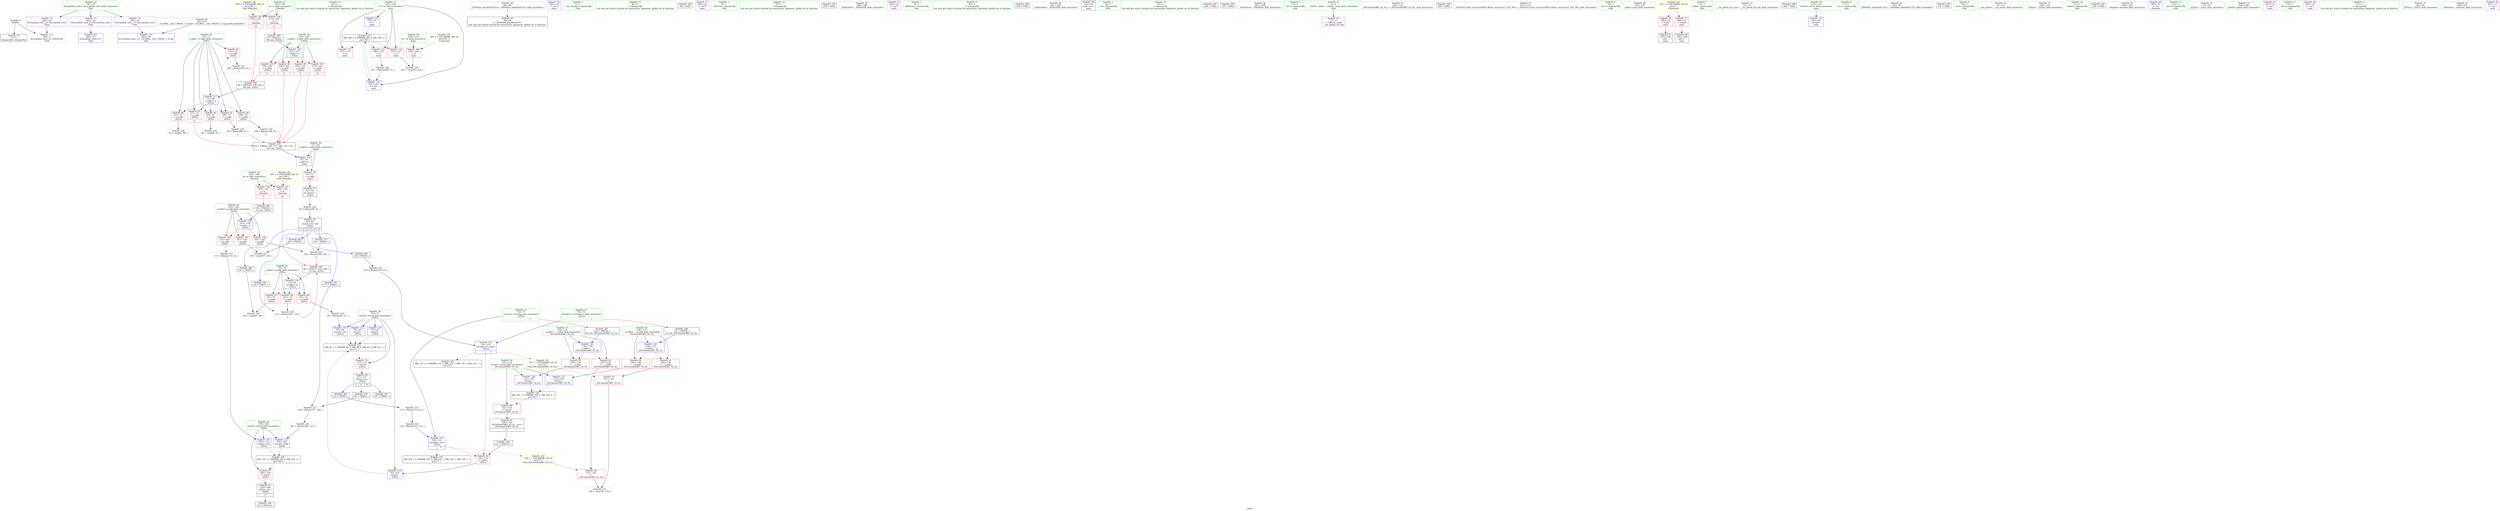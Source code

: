 digraph "SVFG" {
	label="SVFG";

	Node0x557c67590750 [shape=record,color=grey,label="{NodeID: 0\nNullPtr}"];
	Node0x557c67590750 -> Node0x557c6759a2a0[style=solid];
	Node0x557c67590750 -> Node0x557c6759e500[style=solid];
	Node0x557c675994f0 [shape=record,color=red,label="{NodeID: 97\n188\<--159\n\<--retval\n_Z2f2ix\n}"];
	Node0x557c675994f0 -> Node0x557c6759a8b0[style=solid];
	Node0x557c67596cb0 [shape=record,color=green,label="{NodeID: 14\n63\<--1\n\<--dummyObj\nCan only get source location for instruction, argument, global var or function.}"];
	Node0x557c67309aa0 [shape=record,color=black,label="{NodeID: 277\n180 = PHI(55, )\n}"];
	Node0x557c67309aa0 -> Node0x557c675a4ba0[style=solid];
	Node0x557c67599030 [shape=record,color=red,label="{NodeID: 111\n257\<--237\n\<--t1\nmain\n}"];
	Node0x557c67597a80 [shape=record,color=green,label="{NodeID: 28\n70\<--71\nretval\<--retval_field_insensitive\n_Z2f1ix\n}"];
	Node0x557c67597a80 -> Node0x557c6759b710[style=solid];
	Node0x557c67597a80 -> Node0x557c6759e830[style=solid];
	Node0x557c67597a80 -> Node0x557c6759e900[style=solid];
	Node0x557c67597a80 -> Node0x557c6759e9d0[style=solid];
	Node0x557c67597a80 -> Node0x557c6759ec40[style=solid];
	Node0x557c675bcb20 [shape=record,color=black,label="{NodeID: 291\n110 = PHI(55, )\n}"];
	Node0x557c675bcb20 -> Node0x557c675a54a0[style=solid];
	Node0x557c6759ed10 [shape=record,color=blue,label="{NodeID: 125\n134\<--130\n__a.addr\<--__a\n_ZSt3minIxERKT_S2_S2_\n}"];
	Node0x557c6759ed10 -> Node0x557c6759c0d0[style=dashed];
	Node0x557c6759ed10 -> Node0x557c6759c1a0[style=dashed];
	Node0x557c67598670 [shape=record,color=green,label="{NodeID: 42\n193\<--194\nn\<--n_field_insensitive\n_Z4workv\n}"];
	Node0x557c67598670 -> Node0x557c67599b70[style=solid];
	Node0x557c67598670 -> Node0x557c67598c20[style=solid];
	Node0x557c675a5920 [shape=record,color=grey,label="{NodeID: 222\n62 = Binary(63, 61, )\n}"];
	Node0x557c675a5920 -> Node0x557c6759a570[style=solid];
	Node0x557c6759a3a0 [shape=record,color=black,label="{NodeID: 56\n39\<--40\n\<--_ZNSt8ios_base4InitD1Ev\nCan only get source location for instruction, argument, global var or function.}"];
	Node0x557c6759af30 [shape=record,color=purple,label="{NodeID: 70\n248\<--19\n\<--.str.4\nmain\n}"];
	Node0x557c675b07e0 [shape=record,color=yellow,style=double,label="{NodeID: 250\n10V_1 = ENCHI(MR_10V_0)\npts\{77 \}\nFun[_ZSt3minIxERKT_S2_S2_]}"];
	Node0x557c675b07e0 -> Node0x557c67599420[style=dashed];
	Node0x557c6759bb20 [shape=record,color=red,label="{NodeID: 84\n108\<--72\n\<--n.addr\n_Z2f1ix\n}"];
	Node0x557c6759bb20 -> Node0x557c675a5320[style=solid];
	Node0x557c675949a0 [shape=record,color=green,label="{NodeID: 1\n7\<--1\n__dso_handle\<--dummyObj\nGlob }"];
	Node0x557c675995c0 [shape=record,color=red,label="{NodeID: 98\n168\<--161\n\<--n.addr\n_Z2f2ix\n|{<s0>8}}"];
	Node0x557c675995c0:s0 -> Node0x557c675bb840[style=solid,color=red];
	Node0x557c67596db0 [shape=record,color=green,label="{NodeID: 15\n84\<--1\n\<--dummyObj\nCan only get source location for instruction, argument, global var or function.}"];
	Node0x557c675bafa0 [shape=record,color=black,label="{NodeID: 278\n183 = PHI(67, )\n}"];
	Node0x557c675bafa0 -> Node0x557c675a51a0[style=solid];
	Node0x557c67599100 [shape=record,color=red,label="{NodeID: 112\n266\<--237\n\<--t1\nmain\n}"];
	Node0x557c67599100 -> Node0x557c675a4620[style=solid];
	Node0x557c67597b50 [shape=record,color=green,label="{NodeID: 29\n72\<--73\nn.addr\<--n.addr_field_insensitive\n_Z2f1ix\n}"];
	Node0x557c67597b50 -> Node0x557c6759b7e0[style=solid];
	Node0x557c67597b50 -> Node0x557c6759b8b0[style=solid];
	Node0x557c67597b50 -> Node0x557c6759b980[style=solid];
	Node0x557c67597b50 -> Node0x557c6759ba50[style=solid];
	Node0x557c67597b50 -> Node0x557c6759bb20[style=solid];
	Node0x557c67597b50 -> Node0x557c6759bbf0[style=solid];
	Node0x557c67597b50 -> Node0x557c6759e690[style=solid];
	Node0x557c675bcc60 [shape=record,color=black,label="{NodeID: 292\n38 = PHI()\n}"];
	Node0x557c675a4620 [shape=record,color=grey,label="{NodeID: 209\n267 = Binary(266, 91, )\n}"];
	Node0x557c675a4620 -> Node0x557c6759f530[style=solid];
	Node0x557c6759ede0 [shape=record,color=blue,label="{NodeID: 126\n136\<--131\n__b.addr\<--__b\n_ZSt3minIxERKT_S2_S2_\n}"];
	Node0x557c6759ede0 -> Node0x557c6759c270[style=dashed];
	Node0x557c6759ede0 -> Node0x557c6759c340[style=dashed];
	Node0x557c67598740 [shape=record,color=green,label="{NodeID: 43\n195\<--196\np\<--p_field_insensitive\n_Z4workv\n}"];
	Node0x557c67598740 -> Node0x557c67598cf0[style=solid];
	Node0x557c67598740 -> Node0x557c67598dc0[style=solid];
	Node0x557c675a5aa0 [shape=record,color=grey,label="{NodeID: 223\n144 = cmp(141, 143, )\n}"];
	Node0x557c6759a4a0 [shape=record,color=black,label="{NodeID: 57\n61\<--60\nsh_prom\<--\n_Z2p2i\n}"];
	Node0x557c6759a4a0 -> Node0x557c675a5920[style=solid];
	Node0x557c6759b000 [shape=record,color=purple,label="{NodeID: 71\n258\<--22\n\<--.str.5\nmain\n}"];
	Node0x557c675b08f0 [shape=record,color=yellow,style=double,label="{NodeID: 251\n12V_1 = ENCHI(MR_12V_0)\npts\{79 \}\nFun[_ZSt3minIxERKT_S2_S2_]}"];
	Node0x557c675b08f0 -> Node0x557c6759c410[style=dashed];
	Node0x557c6759bbf0 [shape=record,color=red,label="{NodeID: 85\n117\<--72\n\<--n.addr\n_Z2f1ix\n|{<s0>6}}"];
	Node0x557c6759bbf0:s0 -> Node0x557c675bb840[style=solid,color=red];
	Node0x557c67595d30 [shape=record,color=green,label="{NodeID: 2\n8\<--1\n_ZSt3cin\<--dummyObj\nGlob }"];
	Node0x557c67599690 [shape=record,color=red,label="{NodeID: 99\n176\<--161\n\<--n.addr\n_Z2f2ix\n|{<s0>9}}"];
	Node0x557c67599690:s0 -> Node0x557c675bb840[style=solid,color=red];
	Node0x557c67596eb0 [shape=record,color=green,label="{NodeID: 16\n87\<--1\n\<--dummyObj\nCan only get source location for instruction, argument, global var or function.}"];
	Node0x557c675bb0a0 [shape=record,color=black,label="{NodeID: 279\n250 = PHI()\n}"];
	Node0x557c675991d0 [shape=record,color=blue,label="{NodeID: 113\n282\<--27\nllvm.global_ctors_0\<--\nGlob }"];
	Node0x557c67597c20 [shape=record,color=green,label="{NodeID: 30\n74\<--75\np.addr\<--p.addr_field_insensitive\n_Z2f1ix\n}"];
	Node0x557c67597c20 -> Node0x557c6759bcc0[style=solid];
	Node0x557c67597c20 -> Node0x557c6759bd90[style=solid];
	Node0x557c67597c20 -> Node0x557c6759be60[style=solid];
	Node0x557c67597c20 -> Node0x557c6759e760[style=solid];
	Node0x557c675bcd30 [shape=record,color=black,label="{NodeID: 293\n118 = PHI(55, )\n}"];
	Node0x557c675bcd30 -> Node0x557c675a57a0[style=solid];
	Node0x557c675a4720 [shape=record,color=grey,label="{NodeID: 210\n94 = Binary(93, 63, )\n}"];
	Node0x557c675a4720 -> Node0x557c6759e900[style=solid];
	Node0x557c6759eeb0 [shape=record,color=blue,label="{NodeID: 127\n132\<--146\nretval\<--\n_ZSt3minIxERKT_S2_S2_\n}"];
	Node0x557c6759eeb0 -> Node0x557c675ad1c0[style=dashed];
	Node0x557c67598810 [shape=record,color=green,label="{NodeID: 44\n198\<--199\n_ZNSirsERi\<--_ZNSirsERi_field_insensitive\n}"];
	Node0x557c675a5c20 [shape=record,color=grey,label="{NodeID: 224\n90 = cmp(89, 91, )\n}"];
	Node0x557c6759a570 [shape=record,color=black,label="{NodeID: 58\n55\<--62\n_Z2p2i_ret\<--shl\n_Z2p2i\n|{<s0>3|<s1>4|<s2>6|<s3>8|<s4>9|<s5>10}}"];
	Node0x557c6759a570:s0 -> Node0x557c675bc9e0[style=solid,color=blue];
	Node0x557c6759a570:s1 -> Node0x557c675bcb20[style=solid,color=blue];
	Node0x557c6759a570:s2 -> Node0x557c675bcd30[style=solid,color=blue];
	Node0x557c6759a570:s3 -> Node0x557c675bd730[style=solid,color=blue];
	Node0x557c6759a570:s4 -> Node0x557c675bd8a0[style=solid,color=blue];
	Node0x557c6759a570:s5 -> Node0x557c67309aa0[style=solid,color=blue];
	Node0x557c6759b0d0 [shape=record,color=purple,label="{NodeID: 72\n263\<--24\n\<--.str.6\nmain\n}"];
	Node0x557c6759bcc0 [shape=record,color=red,label="{NodeID: 86\n93\<--74\n\<--p.addr\n_Z2f1ix\n}"];
	Node0x557c6759bcc0 -> Node0x557c675a4720[style=solid];
	Node0x557c67595dc0 [shape=record,color=green,label="{NodeID: 3\n9\<--1\n_ZSt4cout\<--dummyObj\nGlob }"];
	Node0x557c67599760 [shape=record,color=red,label="{NodeID: 100\n178\<--161\n\<--n.addr\n_Z2f2ix\n|{<s0>11}}"];
	Node0x557c67599760:s0 -> Node0x557c675bb310[style=solid,color=red];
	Node0x557c67596fb0 [shape=record,color=green,label="{NodeID: 17\n91\<--1\n\<--dummyObj\nCan only get source location for instruction, argument, global var or function.}"];
	Node0x557c675bb170 [shape=record,color=black,label="{NodeID: 280\n259 = PHI()\n}"];
	Node0x557c675992a0 [shape=record,color=blue,label="{NodeID: 114\n283\<--28\nllvm.global_ctors_1\<--_GLOBAL__sub_I_Myth5_1_0.cpp\nGlob }"];
	Node0x557c67597cf0 [shape=record,color=green,label="{NodeID: 31\n76\<--77\nref.tmp\<--ref.tmp_field_insensitive\n_Z2f1ix\n|{|<s1>7}}"];
	Node0x557c67597cf0 -> Node0x557c6759eaa0[style=solid];
	Node0x557c67597cf0:s1 -> Node0x557c675bbe90[style=solid,color=red];
	Node0x557c675bcea0 [shape=record,color=black,label="{NodeID: 294\n121 = PHI(129, )\n}"];
	Node0x557c675bcea0 -> Node0x557c6759bf30[style=solid];
	Node0x557c675a48a0 [shape=record,color=grey,label="{NodeID: 211\n106 = Binary(105, 91, )\n|{<s0>5}}"];
	Node0x557c675a48a0:s0 -> Node0x557c675bb310[style=solid,color=red];
	Node0x557c6759ef80 [shape=record,color=blue,label="{NodeID: 128\n132\<--149\nretval\<--\n_ZSt3minIxERKT_S2_S2_\n}"];
	Node0x557c6759ef80 -> Node0x557c675ad1c0[style=dashed];
	Node0x557c67598910 [shape=record,color=green,label="{NodeID: 45\n201\<--202\n_ZNSirsERx\<--_ZNSirsERx_field_insensitive\n}"];
	Node0x557c675a5da0 [shape=record,color=grey,label="{NodeID: 225\n101 = cmp(97, 100, )\n}"];
	Node0x557c6759a640 [shape=record,color=black,label="{NodeID: 59\n232\<--84\nmain_ret\<--\nmain\n}"];
	Node0x557c6759b1a0 [shape=record,color=purple,label="{NodeID: 73\n282\<--26\nllvm.global_ctors_0\<--llvm.global_ctors\nGlob }"];
	Node0x557c6759b1a0 -> Node0x557c675991d0[style=solid];
	Node0x557c6759bd90 [shape=record,color=red,label="{NodeID: 87\n97\<--74\n\<--p.addr\n_Z2f1ix\n}"];
	Node0x557c6759bd90 -> Node0x557c675a5da0[style=solid];
	Node0x557c67595e50 [shape=record,color=green,label="{NodeID: 4\n10\<--1\n.str\<--dummyObj\nGlob }"];
	Node0x557c67599830 [shape=record,color=red,label="{NodeID: 101\n179\<--161\n\<--n.addr\n_Z2f2ix\n|{<s0>10}}"];
	Node0x557c67599830:s0 -> Node0x557c675bb840[style=solid,color=red];
	Node0x557c675970b0 [shape=record,color=green,label="{NodeID: 18\n115\<--1\n\<--dummyObj\nCan only get source location for instruction, argument, global var or function.}"];
	Node0x557c675bb240 [shape=record,color=black,label="{NodeID: 281\n264 = PHI()\n}"];
	Node0x557c6759e500 [shape=record,color=blue, style = dotted,label="{NodeID: 115\n284\<--3\nllvm.global_ctors_2\<--dummyVal\nGlob }"];
	Node0x557c67597dc0 [shape=record,color=green,label="{NodeID: 32\n78\<--79\nref.tmp13\<--ref.tmp13_field_insensitive\n_Z2f1ix\n|{|<s1>7}}"];
	Node0x557c67597dc0 -> Node0x557c6759eb70[style=solid];
	Node0x557c67597dc0:s1 -> Node0x557c675bbfa0[style=solid,color=red];
	Node0x557c675bcfe0 [shape=record,color=black,label="{NodeID: 295\n197 = PHI()\n}"];
	Node0x557c675a4a20 [shape=record,color=grey,label="{NodeID: 212\n173 = Binary(172, 63, )\n}"];
	Node0x557c675a4a20 -> Node0x557c6759f1f0[style=solid];
	Node0x557c6759f050 [shape=record,color=blue,label="{NodeID: 129\n161\<--157\nn.addr\<--n\n_Z2f2ix\n}"];
	Node0x557c6759f050 -> Node0x557c675995c0[style=dashed];
	Node0x557c6759f050 -> Node0x557c67599690[style=dashed];
	Node0x557c6759f050 -> Node0x557c67599760[style=dashed];
	Node0x557c6759f050 -> Node0x557c67599830[style=dashed];
	Node0x557c67598a10 [shape=record,color=green,label="{NodeID: 46\n207\<--208\n_ZNSolsEx\<--_ZNSolsEx_field_insensitive\n}"];
	Node0x557c675a5f20 [shape=record,color=grey,label="{NodeID: 226\n255 = cmp(253, 254, )\n}"];
	Node0x557c6759a710 [shape=record,color=black,label="{NodeID: 60\n67\<--127\n_Z2f1ix_ret\<--\n_Z2f1ix\n|{<s0>5|<s1>11|<s2>14}}"];
	Node0x557c6759a710:s0 -> Node0x557c675bc7b0[style=solid,color=blue];
	Node0x557c6759a710:s1 -> Node0x557c675bafa0[style=solid,color=blue];
	Node0x557c6759a710:s2 -> Node0x557c675bd180[style=solid,color=blue];
	Node0x557c6759b2a0 [shape=record,color=purple,label="{NodeID: 74\n283\<--26\nllvm.global_ctors_1\<--llvm.global_ctors\nGlob }"];
	Node0x557c6759b2a0 -> Node0x557c675992a0[style=solid];
	Node0x557c6759be60 [shape=record,color=red,label="{NodeID: 88\n107\<--74\n\<--p.addr\n_Z2f1ix\n}"];
	Node0x557c6759be60 -> Node0x557c675a54a0[style=solid];
	Node0x557c67595ee0 [shape=record,color=green,label="{NodeID: 5\n12\<--1\n.str.1\<--dummyObj\nGlob }"];
	Node0x557c67599900 [shape=record,color=red,label="{NodeID: 102\n167\<--163\n\<--p.addr\n_Z2f2ix\n}"];
	Node0x557c67599900 -> Node0x557c675a60a0[style=solid];
	Node0x557c675971b0 [shape=record,color=green,label="{NodeID: 19\n4\<--6\n_ZStL8__ioinit\<--_ZStL8__ioinit_field_insensitive\nGlob }"];
	Node0x557c675971b0 -> Node0x557c6759ab20[style=solid];
	Node0x557c675bb310 [shape=record,color=black,label="{NodeID: 282\n68 = PHI(106, 178, 203, )\n0th arg _Z2f1ix }"];
	Node0x557c675bb310 -> Node0x557c6759e690[style=solid];
	Node0x557c6759e5c0 [shape=record,color=blue,label="{NodeID: 116\n57\<--56\nn.addr\<--n\n_Z2p2i\n}"];
	Node0x557c6759e5c0 -> Node0x557c6759b640[style=dashed];
	Node0x557c67597e90 [shape=record,color=green,label="{NodeID: 33\n122\<--123\n_ZSt3minIxERKT_S2_S2_\<--_ZSt3minIxERKT_S2_S2__field_insensitive\n}"];
	Node0x557c675bd0b0 [shape=record,color=black,label="{NodeID: 296\n200 = PHI()\n}"];
	Node0x557c675a4ba0 [shape=record,color=grey,label="{NodeID: 213\n182 = Binary(180, 181, )\n|{<s0>11}}"];
	Node0x557c675a4ba0:s0 -> Node0x557c675bb680[style=solid,color=red];
	Node0x557c6759f120 [shape=record,color=blue,label="{NodeID: 130\n163\<--158\np.addr\<--p\n_Z2f2ix\n}"];
	Node0x557c6759f120 -> Node0x557c67599900[style=dashed];
	Node0x557c6759f120 -> Node0x557c675999d0[style=dashed];
	Node0x557c6759f120 -> Node0x557c67599aa0[style=dashed];
	Node0x557c67598b10 [shape=record,color=green,label="{NodeID: 47\n211\<--212\n_ZStlsISt11char_traitsIcEERSt13basic_ostreamIcT_ES5_PKc\<--_ZStlsISt11char_traitsIcEERSt13basic_ostreamIcT_ES5_PKc_field_insensitive\n}"];
	Node0x557c675a60a0 [shape=record,color=grey,label="{NodeID: 227\n170 = cmp(167, 169, )\n}"];
	Node0x557c6759a7e0 [shape=record,color=black,label="{NodeID: 61\n129\<--152\n_ZSt3minIxERKT_S2_S2__ret\<--\n_ZSt3minIxERKT_S2_S2_\n|{<s0>7}}"];
	Node0x557c6759a7e0:s0 -> Node0x557c675bcea0[style=solid,color=blue];
	Node0x557c675aff70 [shape=record,color=yellow,style=double,label="{NodeID: 241\n28V_1 = ENCHI(MR_28V_0)\npts\{194 \}\nFun[_Z4workv]}"];
	Node0x557c675aff70 -> Node0x557c67599b70[style=dashed];
	Node0x557c675aff70 -> Node0x557c67598c20[style=dashed];
	Node0x557c6759b3a0 [shape=record,color=purple,label="{NodeID: 75\n284\<--26\nllvm.global_ctors_2\<--llvm.global_ctors\nGlob }"];
	Node0x557c6759b3a0 -> Node0x557c6759e500[style=solid];
	Node0x557c6759bf30 [shape=record,color=red,label="{NodeID: 89\n124\<--121\n\<--call16\n_Z2f1ix\n}"];
	Node0x557c6759bf30 -> Node0x557c6759ec40[style=solid];
	Node0x557c67596720 [shape=record,color=green,label="{NodeID: 6\n14\<--1\n.str.2\<--dummyObj\nGlob }"];
	Node0x557c675999d0 [shape=record,color=red,label="{NodeID: 103\n172\<--163\n\<--p.addr\n_Z2f2ix\n}"];
	Node0x557c675999d0 -> Node0x557c675a4a20[style=solid];
	Node0x557c675972b0 [shape=record,color=green,label="{NodeID: 20\n26\<--30\nllvm.global_ctors\<--llvm.global_ctors_field_insensitive\nGlob }"];
	Node0x557c675972b0 -> Node0x557c6759b1a0[style=solid];
	Node0x557c675972b0 -> Node0x557c6759b2a0[style=solid];
	Node0x557c675972b0 -> Node0x557c6759b3a0[style=solid];
	Node0x557c675bb680 [shape=record,color=black,label="{NodeID: 283\n69 = PHI(111, 182, 204, )\n1st arg _Z2f1ix }"];
	Node0x557c675bb680 -> Node0x557c6759e760[style=solid];
	Node0x557c6759e690 [shape=record,color=blue,label="{NodeID: 117\n72\<--68\nn.addr\<--n\n_Z2f1ix\n}"];
	Node0x557c6759e690 -> Node0x557c6759b7e0[style=dashed];
	Node0x557c6759e690 -> Node0x557c6759b8b0[style=dashed];
	Node0x557c6759e690 -> Node0x557c6759b980[style=dashed];
	Node0x557c6759e690 -> Node0x557c6759ba50[style=dashed];
	Node0x557c6759e690 -> Node0x557c6759bb20[style=dashed];
	Node0x557c6759e690 -> Node0x557c6759bbf0[style=dashed];
	Node0x557c67597f90 [shape=record,color=green,label="{NodeID: 34\n132\<--133\nretval\<--retval_field_insensitive\n_ZSt3minIxERKT_S2_S2_\n}"];
	Node0x557c67597f90 -> Node0x557c6759c000[style=solid];
	Node0x557c67597f90 -> Node0x557c6759eeb0[style=solid];
	Node0x557c67597f90 -> Node0x557c6759ef80[style=solid];
	Node0x557c675bd180 [shape=record,color=black,label="{NodeID: 297\n205 = PHI(67, )\n}"];
	Node0x557c675a4d20 [shape=record,color=grey,label="{NodeID: 214\n114 = Binary(115, 113, )\n}"];
	Node0x557c675a4d20 -> Node0x557c6759eaa0[style=solid];
	Node0x557c6759f1f0 [shape=record,color=blue,label="{NodeID: 131\n159\<--173\nretval\<--sub\n_Z2f2ix\n}"];
	Node0x557c6759f1f0 -> Node0x557c675ad6c0[style=dashed];
	Node0x557c67599c30 [shape=record,color=green,label="{NodeID: 48\n230\<--231\nmain\<--main_field_insensitive\n}"];
	Node0x557c675a6220 [shape=record,color=grey,label="{NodeID: 228\n83 = cmp(82, 84, )\n}"];
	Node0x557c6759a8b0 [shape=record,color=black,label="{NodeID: 62\n156\<--188\n_Z2f2ix_ret\<--\n_Z2f2ix\n|{<s0>17}}"];
	Node0x557c6759a8b0:s0 -> Node0x557c675bd4c0[style=solid,color=blue];
	Node0x557c675b0080 [shape=record,color=yellow,style=double,label="{NodeID: 242\n30V_1 = ENCHI(MR_30V_0)\npts\{196 \}\nFun[_Z4workv]}"];
	Node0x557c675b0080 -> Node0x557c67598cf0[style=dashed];
	Node0x557c675b0080 -> Node0x557c67598dc0[style=dashed];
	Node0x557c6759b4a0 [shape=record,color=red,label="{NodeID: 76\n240\<--16\n\<--stdin\nmain\n}"];
	Node0x557c6759b4a0 -> Node0x557c6759a980[style=solid];
	Node0x557c6759c000 [shape=record,color=red,label="{NodeID: 90\n152\<--132\n\<--retval\n_ZSt3minIxERKT_S2_S2_\n}"];
	Node0x557c6759c000 -> Node0x557c6759a7e0[style=solid];
	Node0x557c675967b0 [shape=record,color=green,label="{NodeID: 7\n16\<--1\nstdin\<--dummyObj\nGlob }"];
	Node0x557c67599aa0 [shape=record,color=red,label="{NodeID: 104\n181\<--163\n\<--p.addr\n_Z2f2ix\n}"];
	Node0x557c67599aa0 -> Node0x557c675a4ba0[style=solid];
	Node0x557c675973b0 [shape=record,color=green,label="{NodeID: 21\n31\<--32\n__cxx_global_var_init\<--__cxx_global_var_init_field_insensitive\n}"];
	Node0x557c675bb840 [shape=record,color=black,label="{NodeID: 284\n56 = PHI(99, 109, 117, 168, 176, 179, )\n0th arg _Z2p2i }"];
	Node0x557c675bb840 -> Node0x557c6759e5c0[style=solid];
	Node0x557c6759e760 [shape=record,color=blue,label="{NodeID: 118\n74\<--69\np.addr\<--p\n_Z2f1ix\n}"];
	Node0x557c6759e760 -> Node0x557c6759bcc0[style=dashed];
	Node0x557c6759e760 -> Node0x557c6759bd90[style=dashed];
	Node0x557c6759e760 -> Node0x557c6759be60[style=dashed];
	Node0x557c67598060 [shape=record,color=green,label="{NodeID: 35\n134\<--135\n__a.addr\<--__a.addr_field_insensitive\n_ZSt3minIxERKT_S2_S2_\n}"];
	Node0x557c67598060 -> Node0x557c6759c0d0[style=solid];
	Node0x557c67598060 -> Node0x557c6759c1a0[style=solid];
	Node0x557c67598060 -> Node0x557c6759ed10[style=solid];
	Node0x557c675bd320 [shape=record,color=black,label="{NodeID: 298\n206 = PHI()\n}"];
	Node0x557c675a4ea0 [shape=record,color=grey,label="{NodeID: 215\n113 = Binary(112, 63, )\n}"];
	Node0x557c675a4ea0 -> Node0x557c675a4d20[style=solid];
	Node0x557c6759f2c0 [shape=record,color=blue,label="{NodeID: 132\n159\<--185\nretval\<--sub6\n_Z2f2ix\n}"];
	Node0x557c6759f2c0 -> Node0x557c675ad6c0[style=dashed];
	Node0x557c67599d30 [shape=record,color=green,label="{NodeID: 49\n233\<--234\nretval\<--retval_field_insensitive\nmain\n}"];
	Node0x557c67599d30 -> Node0x557c6759f390[style=solid];
	Node0x557c675ad1c0 [shape=record,color=black,label="{NodeID: 229\nMR_16V_3 = PHI(MR_16V_4, MR_16V_2, )\npts\{133 \}\n}"];
	Node0x557c675ad1c0 -> Node0x557c6759c000[style=dashed];
	Node0x557c6759a980 [shape=record,color=black,label="{NodeID: 63\n243\<--240\ncall\<--\nmain\n}"];
	Node0x557c675b0160 [shape=record,color=yellow,style=double,label="{NodeID: 243\n32V_1 = ENCHI(MR_32V_0)\npts\{1 \}\nFun[main]}"];
	Node0x557c675b0160 -> Node0x557c6759b4a0[style=dashed];
	Node0x557c675b0160 -> Node0x557c6759b570[style=dashed];
	Node0x557c6759b570 [shape=record,color=red,label="{NodeID: 77\n246\<--21\n\<--stdout\nmain\n}"];
	Node0x557c6759b570 -> Node0x557c6759aa50[style=solid];
	Node0x557c6759c0d0 [shape=record,color=red,label="{NodeID: 91\n142\<--134\n\<--__a.addr\n_ZSt3minIxERKT_S2_S2_\n}"];
	Node0x557c6759c0d0 -> Node0x557c67599420[style=solid];
	Node0x557c67596840 [shape=record,color=green,label="{NodeID: 8\n17\<--1\n.str.3\<--dummyObj\nGlob }"];
	Node0x557c67599b70 [shape=record,color=red,label="{NodeID: 105\n203\<--193\n\<--n\n_Z4workv\n|{<s0>14}}"];
	Node0x557c67599b70:s0 -> Node0x557c675bb310[style=solid,color=red];
	Node0x557c675974b0 [shape=record,color=green,label="{NodeID: 22\n35\<--36\n_ZNSt8ios_base4InitC1Ev\<--_ZNSt8ios_base4InitC1Ev_field_insensitive\n}"];
	Node0x557c675bbc70 [shape=record,color=black,label="{NodeID: 285\n157 = PHI(213, )\n0th arg _Z2f2ix }"];
	Node0x557c675bbc70 -> Node0x557c6759f050[style=solid];
	Node0x557c6759e830 [shape=record,color=blue,label="{NodeID: 119\n70\<--87\nretval\<--\n_Z2f1ix\n}"];
	Node0x557c6759e830 -> Node0x557c675ae0c0[style=dashed];
	Node0x557c67598130 [shape=record,color=green,label="{NodeID: 36\n136\<--137\n__b.addr\<--__b.addr_field_insensitive\n_ZSt3minIxERKT_S2_S2_\n}"];
	Node0x557c67598130 -> Node0x557c6759c270[style=solid];
	Node0x557c67598130 -> Node0x557c6759c340[style=solid];
	Node0x557c67598130 -> Node0x557c6759ede0[style=solid];
	Node0x557c675bd3f0 [shape=record,color=black,label="{NodeID: 299\n210 = PHI()\n}"];
	Node0x557c675a5020 [shape=record,color=grey,label="{NodeID: 216\n99 = Binary(98, 91, )\n|{<s0>3}}"];
	Node0x557c675a5020:s0 -> Node0x557c675bb840[style=solid,color=red];
	Node0x557c6759f390 [shape=record,color=blue,label="{NodeID: 133\n233\<--84\nretval\<--\nmain\n}"];
	Node0x557c67599e00 [shape=record,color=green,label="{NodeID: 50\n235\<--236\nt2\<--t2_field_insensitive\nmain\n}"];
	Node0x557c67599e00 -> Node0x557c67598e90[style=solid];
	Node0x557c675ad6c0 [shape=record,color=black,label="{NodeID: 230\nMR_22V_3 = PHI(MR_22V_4, MR_22V_2, )\npts\{160 \}\n}"];
	Node0x557c675ad6c0 -> Node0x557c675994f0[style=dashed];
	Node0x557c6759aa50 [shape=record,color=black,label="{NodeID: 64\n249\<--246\ncall1\<--\nmain\n}"];
	Node0x557c6759b640 [shape=record,color=red,label="{NodeID: 78\n60\<--57\n\<--n.addr\n_Z2p2i\n}"];
	Node0x557c6759b640 -> Node0x557c6759a4a0[style=solid];
	Node0x557c6759c1a0 [shape=record,color=red,label="{NodeID: 92\n149\<--134\n\<--__a.addr\n_ZSt3minIxERKT_S2_S2_\n}"];
	Node0x557c6759c1a0 -> Node0x557c6759ef80[style=solid];
	Node0x557c675968d0 [shape=record,color=green,label="{NodeID: 9\n19\<--1\n.str.4\<--dummyObj\nGlob }"];
	Node0x557c67598c20 [shape=record,color=red,label="{NodeID: 106\n213\<--193\n\<--n\n_Z4workv\n|{<s0>17}}"];
	Node0x557c67598c20:s0 -> Node0x557c675bbc70[style=solid,color=red];
	Node0x557c675975b0 [shape=record,color=green,label="{NodeID: 23\n41\<--42\n__cxa_atexit\<--__cxa_atexit_field_insensitive\n}"];
	Node0x557c675bbd80 [shape=record,color=black,label="{NodeID: 286\n158 = PHI(214, )\n1st arg _Z2f2ix }"];
	Node0x557c675bbd80 -> Node0x557c6759f120[style=solid];
	Node0x557c6759e900 [shape=record,color=blue,label="{NodeID: 120\n70\<--94\nretval\<--sub\n_Z2f1ix\n}"];
	Node0x557c6759e900 -> Node0x557c675ae0c0[style=dashed];
	Node0x557c67598200 [shape=record,color=green,label="{NodeID: 37\n154\<--155\n_Z2f2ix\<--_Z2f2ix_field_insensitive\n}"];
	Node0x557c675bd4c0 [shape=record,color=black,label="{NodeID: 300\n215 = PHI(156, )\n}"];
	Node0x557c675a51a0 [shape=record,color=grey,label="{NodeID: 217\n184 = Binary(177, 183, )\n}"];
	Node0x557c675a51a0 -> Node0x557c675a5620[style=solid];
	Node0x557c6759f460 [shape=record,color=blue,label="{NodeID: 134\n237\<--91\nt1\<--\nmain\n}"];
	Node0x557c6759f460 -> Node0x557c675adbc0[style=dashed];
	Node0x557c67599ed0 [shape=record,color=green,label="{NodeID: 51\n237\<--238\nt1\<--t1_field_insensitive\nmain\n}"];
	Node0x557c67599ed0 -> Node0x557c67598f60[style=solid];
	Node0x557c67599ed0 -> Node0x557c67599030[style=solid];
	Node0x557c67599ed0 -> Node0x557c67599100[style=solid];
	Node0x557c67599ed0 -> Node0x557c6759f460[style=solid];
	Node0x557c67599ed0 -> Node0x557c6759f530[style=solid];
	Node0x557c675adbc0 [shape=record,color=black,label="{NodeID: 231\nMR_38V_3 = PHI(MR_38V_4, MR_38V_2, )\npts\{238 \}\n}"];
	Node0x557c675adbc0 -> Node0x557c67598f60[style=dashed];
	Node0x557c675adbc0 -> Node0x557c67599030[style=dashed];
	Node0x557c675adbc0 -> Node0x557c67599100[style=dashed];
	Node0x557c675adbc0 -> Node0x557c6759f530[style=dashed];
	Node0x557c6759ab20 [shape=record,color=purple,label="{NodeID: 65\n37\<--4\n\<--_ZStL8__ioinit\n__cxx_global_var_init\n}"];
	Node0x557c675b0350 [shape=record,color=yellow,style=double,label="{NodeID: 245\n36V_1 = ENCHI(MR_36V_0)\npts\{236 \}\nFun[main]}"];
	Node0x557c675b0350 -> Node0x557c67598e90[style=dashed];
	Node0x557c6759b710 [shape=record,color=red,label="{NodeID: 79\n127\<--70\n\<--retval\n_Z2f1ix\n}"];
	Node0x557c6759b710 -> Node0x557c6759a710[style=solid];
	Node0x557c6759c270 [shape=record,color=red,label="{NodeID: 93\n140\<--136\n\<--__b.addr\n_ZSt3minIxERKT_S2_S2_\n}"];
	Node0x557c6759c270 -> Node0x557c6759c410[style=solid];
	Node0x557c67596960 [shape=record,color=green,label="{NodeID: 10\n21\<--1\nstdout\<--dummyObj\nGlob }"];
	Node0x557c67598cf0 [shape=record,color=red,label="{NodeID: 107\n204\<--195\n\<--p\n_Z4workv\n|{<s0>14}}"];
	Node0x557c67598cf0:s0 -> Node0x557c675bb680[style=solid,color=red];
	Node0x557c675976b0 [shape=record,color=green,label="{NodeID: 24\n40\<--46\n_ZNSt8ios_base4InitD1Ev\<--_ZNSt8ios_base4InitD1Ev_field_insensitive\n}"];
	Node0x557c675976b0 -> Node0x557c6759a3a0[style=solid];
	Node0x557c675bbe90 [shape=record,color=black,label="{NodeID: 287\n130 = PHI(76, )\n0th arg _ZSt3minIxERKT_S2_S2_ }"];
	Node0x557c675bbe90 -> Node0x557c6759ed10[style=solid];
	Node0x557c6759e9d0 [shape=record,color=blue,label="{NodeID: 121\n70\<--87\nretval\<--\n_Z2f1ix\n}"];
	Node0x557c6759e9d0 -> Node0x557c675ae0c0[style=dashed];
	Node0x557c67598300 [shape=record,color=green,label="{NodeID: 38\n159\<--160\nretval\<--retval_field_insensitive\n_Z2f2ix\n}"];
	Node0x557c67598300 -> Node0x557c675994f0[style=solid];
	Node0x557c67598300 -> Node0x557c6759f1f0[style=solid];
	Node0x557c67598300 -> Node0x557c6759f2c0[style=solid];
	Node0x557c675bd660 [shape=record,color=black,label="{NodeID: 301\n216 = PHI()\n}"];
	Node0x557c675a5320 [shape=record,color=grey,label="{NodeID: 218\n109 = Binary(108, 91, )\n|{<s0>4}}"];
	Node0x557c675a5320:s0 -> Node0x557c675bb840[style=solid,color=red];
	Node0x557c6759f530 [shape=record,color=blue,label="{NodeID: 135\n237\<--267\nt1\<--inc\nmain\n}"];
	Node0x557c6759f530 -> Node0x557c675adbc0[style=dashed];
	Node0x557c67599fa0 [shape=record,color=green,label="{NodeID: 52\n244\<--245\nfreopen\<--freopen_field_insensitive\n}"];
	Node0x557c675ae0c0 [shape=record,color=black,label="{NodeID: 232\nMR_4V_3 = PHI(MR_4V_6, MR_4V_4, MR_4V_5, MR_4V_2, )\npts\{71 \}\n}"];
	Node0x557c675ae0c0 -> Node0x557c6759b710[style=dashed];
	Node0x557c6759abf0 [shape=record,color=purple,label="{NodeID: 66\n209\<--10\n\<--.str\n_Z4workv\n}"];
	Node0x557c6759b7e0 [shape=record,color=red,label="{NodeID: 80\n82\<--72\n\<--n.addr\n_Z2f1ix\n}"];
	Node0x557c6759b7e0 -> Node0x557c675a6220[style=solid];
	Node0x557c6759c340 [shape=record,color=red,label="{NodeID: 94\n146\<--136\n\<--__b.addr\n_ZSt3minIxERKT_S2_S2_\n}"];
	Node0x557c6759c340 -> Node0x557c6759eeb0[style=solid];
	Node0x557c675969f0 [shape=record,color=green,label="{NodeID: 11\n22\<--1\n.str.5\<--dummyObj\nGlob }"];
	Node0x557c67598dc0 [shape=record,color=red,label="{NodeID: 108\n214\<--195\n\<--p\n_Z4workv\n|{<s0>17}}"];
	Node0x557c67598dc0:s0 -> Node0x557c675bbd80[style=solid,color=red];
	Node0x557c675977b0 [shape=record,color=green,label="{NodeID: 25\n53\<--54\n_Z2p2i\<--_Z2p2i_field_insensitive\n}"];
	Node0x557c675bbfa0 [shape=record,color=black,label="{NodeID: 288\n131 = PHI(78, )\n1st arg _ZSt3minIxERKT_S2_S2_ }"];
	Node0x557c675bbfa0 -> Node0x557c6759ede0[style=solid];
	Node0x557c6759eaa0 [shape=record,color=blue,label="{NodeID: 122\n76\<--114\nref.tmp\<--mul\n_Z2f1ix\n|{|<s2>7}}"];
	Node0x557c6759eaa0 -> Node0x557c6759bf30[style=dashed];
	Node0x557c6759eaa0 -> Node0x557c675ae5c0[style=dashed];
	Node0x557c6759eaa0:s2 -> Node0x557c675b07e0[style=dashed,color=red];
	Node0x557c675983d0 [shape=record,color=green,label="{NodeID: 39\n161\<--162\nn.addr\<--n.addr_field_insensitive\n_Z2f2ix\n}"];
	Node0x557c675983d0 -> Node0x557c675995c0[style=solid];
	Node0x557c675983d0 -> Node0x557c67599690[style=solid];
	Node0x557c675983d0 -> Node0x557c67599760[style=solid];
	Node0x557c675983d0 -> Node0x557c67599830[style=solid];
	Node0x557c675983d0 -> Node0x557c6759f050[style=solid];
	Node0x557c675bd730 [shape=record,color=black,label="{NodeID: 302\n169 = PHI(55, )\n}"];
	Node0x557c675bd730 -> Node0x557c675a60a0[style=solid];
	Node0x557c675a54a0 [shape=record,color=grey,label="{NodeID: 219\n111 = Binary(107, 110, )\n|{<s0>5}}"];
	Node0x557c675a54a0:s0 -> Node0x557c675bb680[style=solid,color=red];
	Node0x557c6759a0a0 [shape=record,color=green,label="{NodeID: 53\n260\<--261\nprintf\<--printf_field_insensitive\n}"];
	Node0x557c675ae5c0 [shape=record,color=black,label="{NodeID: 233\nMR_10V_2 = PHI(MR_10V_3, MR_10V_1, MR_10V_1, MR_10V_1, )\npts\{77 \}\n}"];
	Node0x557c6759acc0 [shape=record,color=purple,label="{NodeID: 67\n241\<--12\n\<--.str.1\nmain\n}"];
	Node0x557c6759b8b0 [shape=record,color=red,label="{NodeID: 81\n89\<--72\n\<--n.addr\n_Z2f1ix\n}"];
	Node0x557c6759b8b0 -> Node0x557c675a5c20[style=solid];
	Node0x557c6759c410 [shape=record,color=red,label="{NodeID: 95\n141\<--140\n\<--\n_ZSt3minIxERKT_S2_S2_\n}"];
	Node0x557c6759c410 -> Node0x557c675a5aa0[style=solid];
	Node0x557c67596ab0 [shape=record,color=green,label="{NodeID: 12\n24\<--1\n.str.6\<--dummyObj\nGlob }"];
	Node0x557c67598e90 [shape=record,color=red,label="{NodeID: 109\n254\<--235\n\<--t2\nmain\n}"];
	Node0x557c67598e90 -> Node0x557c675a5f20[style=solid];
	Node0x557c675978b0 [shape=record,color=green,label="{NodeID: 26\n57\<--58\nn.addr\<--n.addr_field_insensitive\n_Z2p2i\n}"];
	Node0x557c675978b0 -> Node0x557c6759b640[style=solid];
	Node0x557c675978b0 -> Node0x557c6759e5c0[style=solid];
	Node0x557c675bc7b0 [shape=record,color=black,label="{NodeID: 289\n112 = PHI(67, )\n}"];
	Node0x557c675bc7b0 -> Node0x557c675a4ea0[style=solid];
	Node0x557c6759eb70 [shape=record,color=blue,label="{NodeID: 123\n78\<--119\nref.tmp13\<--sub15\n_Z2f1ix\n|{|<s2>7}}"];
	Node0x557c6759eb70 -> Node0x557c6759bf30[style=dashed];
	Node0x557c6759eb70 -> Node0x557c675aeac0[style=dashed];
	Node0x557c6759eb70:s2 -> Node0x557c675b08f0[style=dashed,color=red];
	Node0x557c675984a0 [shape=record,color=green,label="{NodeID: 40\n163\<--164\np.addr\<--p.addr_field_insensitive\n_Z2f2ix\n}"];
	Node0x557c675984a0 -> Node0x557c67599900[style=solid];
	Node0x557c675984a0 -> Node0x557c675999d0[style=solid];
	Node0x557c675984a0 -> Node0x557c67599aa0[style=solid];
	Node0x557c675984a0 -> Node0x557c6759f120[style=solid];
	Node0x557c675bd8a0 [shape=record,color=black,label="{NodeID: 303\n177 = PHI(55, )\n}"];
	Node0x557c675bd8a0 -> Node0x557c675a51a0[style=solid];
	Node0x557c675a5620 [shape=record,color=grey,label="{NodeID: 220\n185 = Binary(184, 115, )\n}"];
	Node0x557c675a5620 -> Node0x557c6759f2c0[style=solid];
	Node0x557c6759a1a0 [shape=record,color=green,label="{NodeID: 54\n28\<--278\n_GLOBAL__sub_I_Myth5_1_0.cpp\<--_GLOBAL__sub_I_Myth5_1_0.cpp_field_insensitive\n}"];
	Node0x557c6759a1a0 -> Node0x557c675992a0[style=solid];
	Node0x557c675aeac0 [shape=record,color=black,label="{NodeID: 234\nMR_12V_2 = PHI(MR_12V_3, MR_12V_1, MR_12V_1, MR_12V_1, )\npts\{79 \}\n}"];
	Node0x557c6759ad90 [shape=record,color=purple,label="{NodeID: 68\n242\<--14\n\<--.str.2\nmain\n}"];
	Node0x557c6759b980 [shape=record,color=red,label="{NodeID: 82\n98\<--72\n\<--n.addr\n_Z2f1ix\n}"];
	Node0x557c6759b980 -> Node0x557c675a5020[style=solid];
	Node0x557c67599420 [shape=record,color=red,label="{NodeID: 96\n143\<--142\n\<--\n_ZSt3minIxERKT_S2_S2_\n}"];
	Node0x557c67599420 -> Node0x557c675a5aa0[style=solid];
	Node0x557c67596bb0 [shape=record,color=green,label="{NodeID: 13\n27\<--1\n\<--dummyObj\nCan only get source location for instruction, argument, global var or function.}"];
	Node0x557c67598f60 [shape=record,color=red,label="{NodeID: 110\n253\<--237\n\<--t1\nmain\n}"];
	Node0x557c67598f60 -> Node0x557c675a5f20[style=solid];
	Node0x557c67597980 [shape=record,color=green,label="{NodeID: 27\n65\<--66\n_Z2f1ix\<--_Z2f1ix_field_insensitive\n}"];
	Node0x557c675bc9e0 [shape=record,color=black,label="{NodeID: 290\n100 = PHI(55, )\n}"];
	Node0x557c675bc9e0 -> Node0x557c675a5da0[style=solid];
	Node0x557c6759ec40 [shape=record,color=blue,label="{NodeID: 124\n70\<--124\nretval\<--\n_Z2f1ix\n}"];
	Node0x557c6759ec40 -> Node0x557c675ae0c0[style=dashed];
	Node0x557c67598570 [shape=record,color=green,label="{NodeID: 41\n190\<--191\n_Z4workv\<--_Z4workv_field_insensitive\n}"];
	Node0x557c675a57a0 [shape=record,color=grey,label="{NodeID: 221\n119 = Binary(118, 63, )\n}"];
	Node0x557c675a57a0 -> Node0x557c6759eb70[style=solid];
	Node0x557c6759a2a0 [shape=record,color=black,label="{NodeID: 55\n2\<--3\ndummyVal\<--dummyVal\n}"];
	Node0x557c6759ae60 [shape=record,color=purple,label="{NodeID: 69\n247\<--17\n\<--.str.3\nmain\n}"];
	Node0x557c6759ba50 [shape=record,color=red,label="{NodeID: 83\n105\<--72\n\<--n.addr\n_Z2f1ix\n}"];
	Node0x557c6759ba50 -> Node0x557c675a48a0[style=solid];
}
